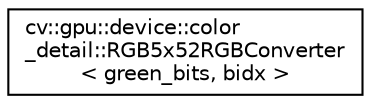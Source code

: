 digraph "Graphical Class Hierarchy"
{
 // LATEX_PDF_SIZE
  edge [fontname="Helvetica",fontsize="10",labelfontname="Helvetica",labelfontsize="10"];
  node [fontname="Helvetica",fontsize="10",shape=record];
  rankdir="LR";
  Node0 [label="cv::gpu::device::color\l_detail::RGB5x52RGBConverter\l\< green_bits, bidx \>",height=0.2,width=0.4,color="black", fillcolor="white", style="filled",URL="$structcv_1_1gpu_1_1device_1_1color__detail_1_1_r_g_b5x52_r_g_b_converter.html",tooltip=" "];
}
